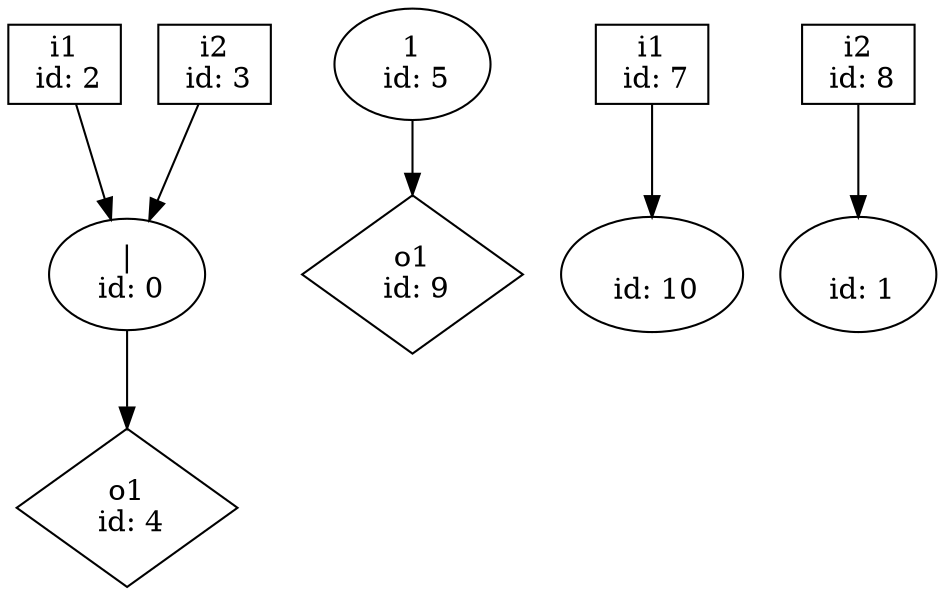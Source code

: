 digraph G {
n0 [label="|\n id: 0"];
n2 [label="i1\n id: 2",shape="box"];
n3 [label="i2\n id: 3",shape="box"];
n4 [label="o1\n id: 4",shape="diamond"];
n5 [label="1\n id: 5"];
n7 [label="i1\n id: 7",shape="box"];
n8 [label="i2\n id: 8",shape="box"];
n9 [label="o1\n id: 9",shape="diamond"];
n1 [label="\n id: 1"];
n10 [label="\n id: 10"];
n0 -> n4
n2 -> n0
n3 -> n0
n5 -> n9
n7 -> n10
n8 -> n1
}
